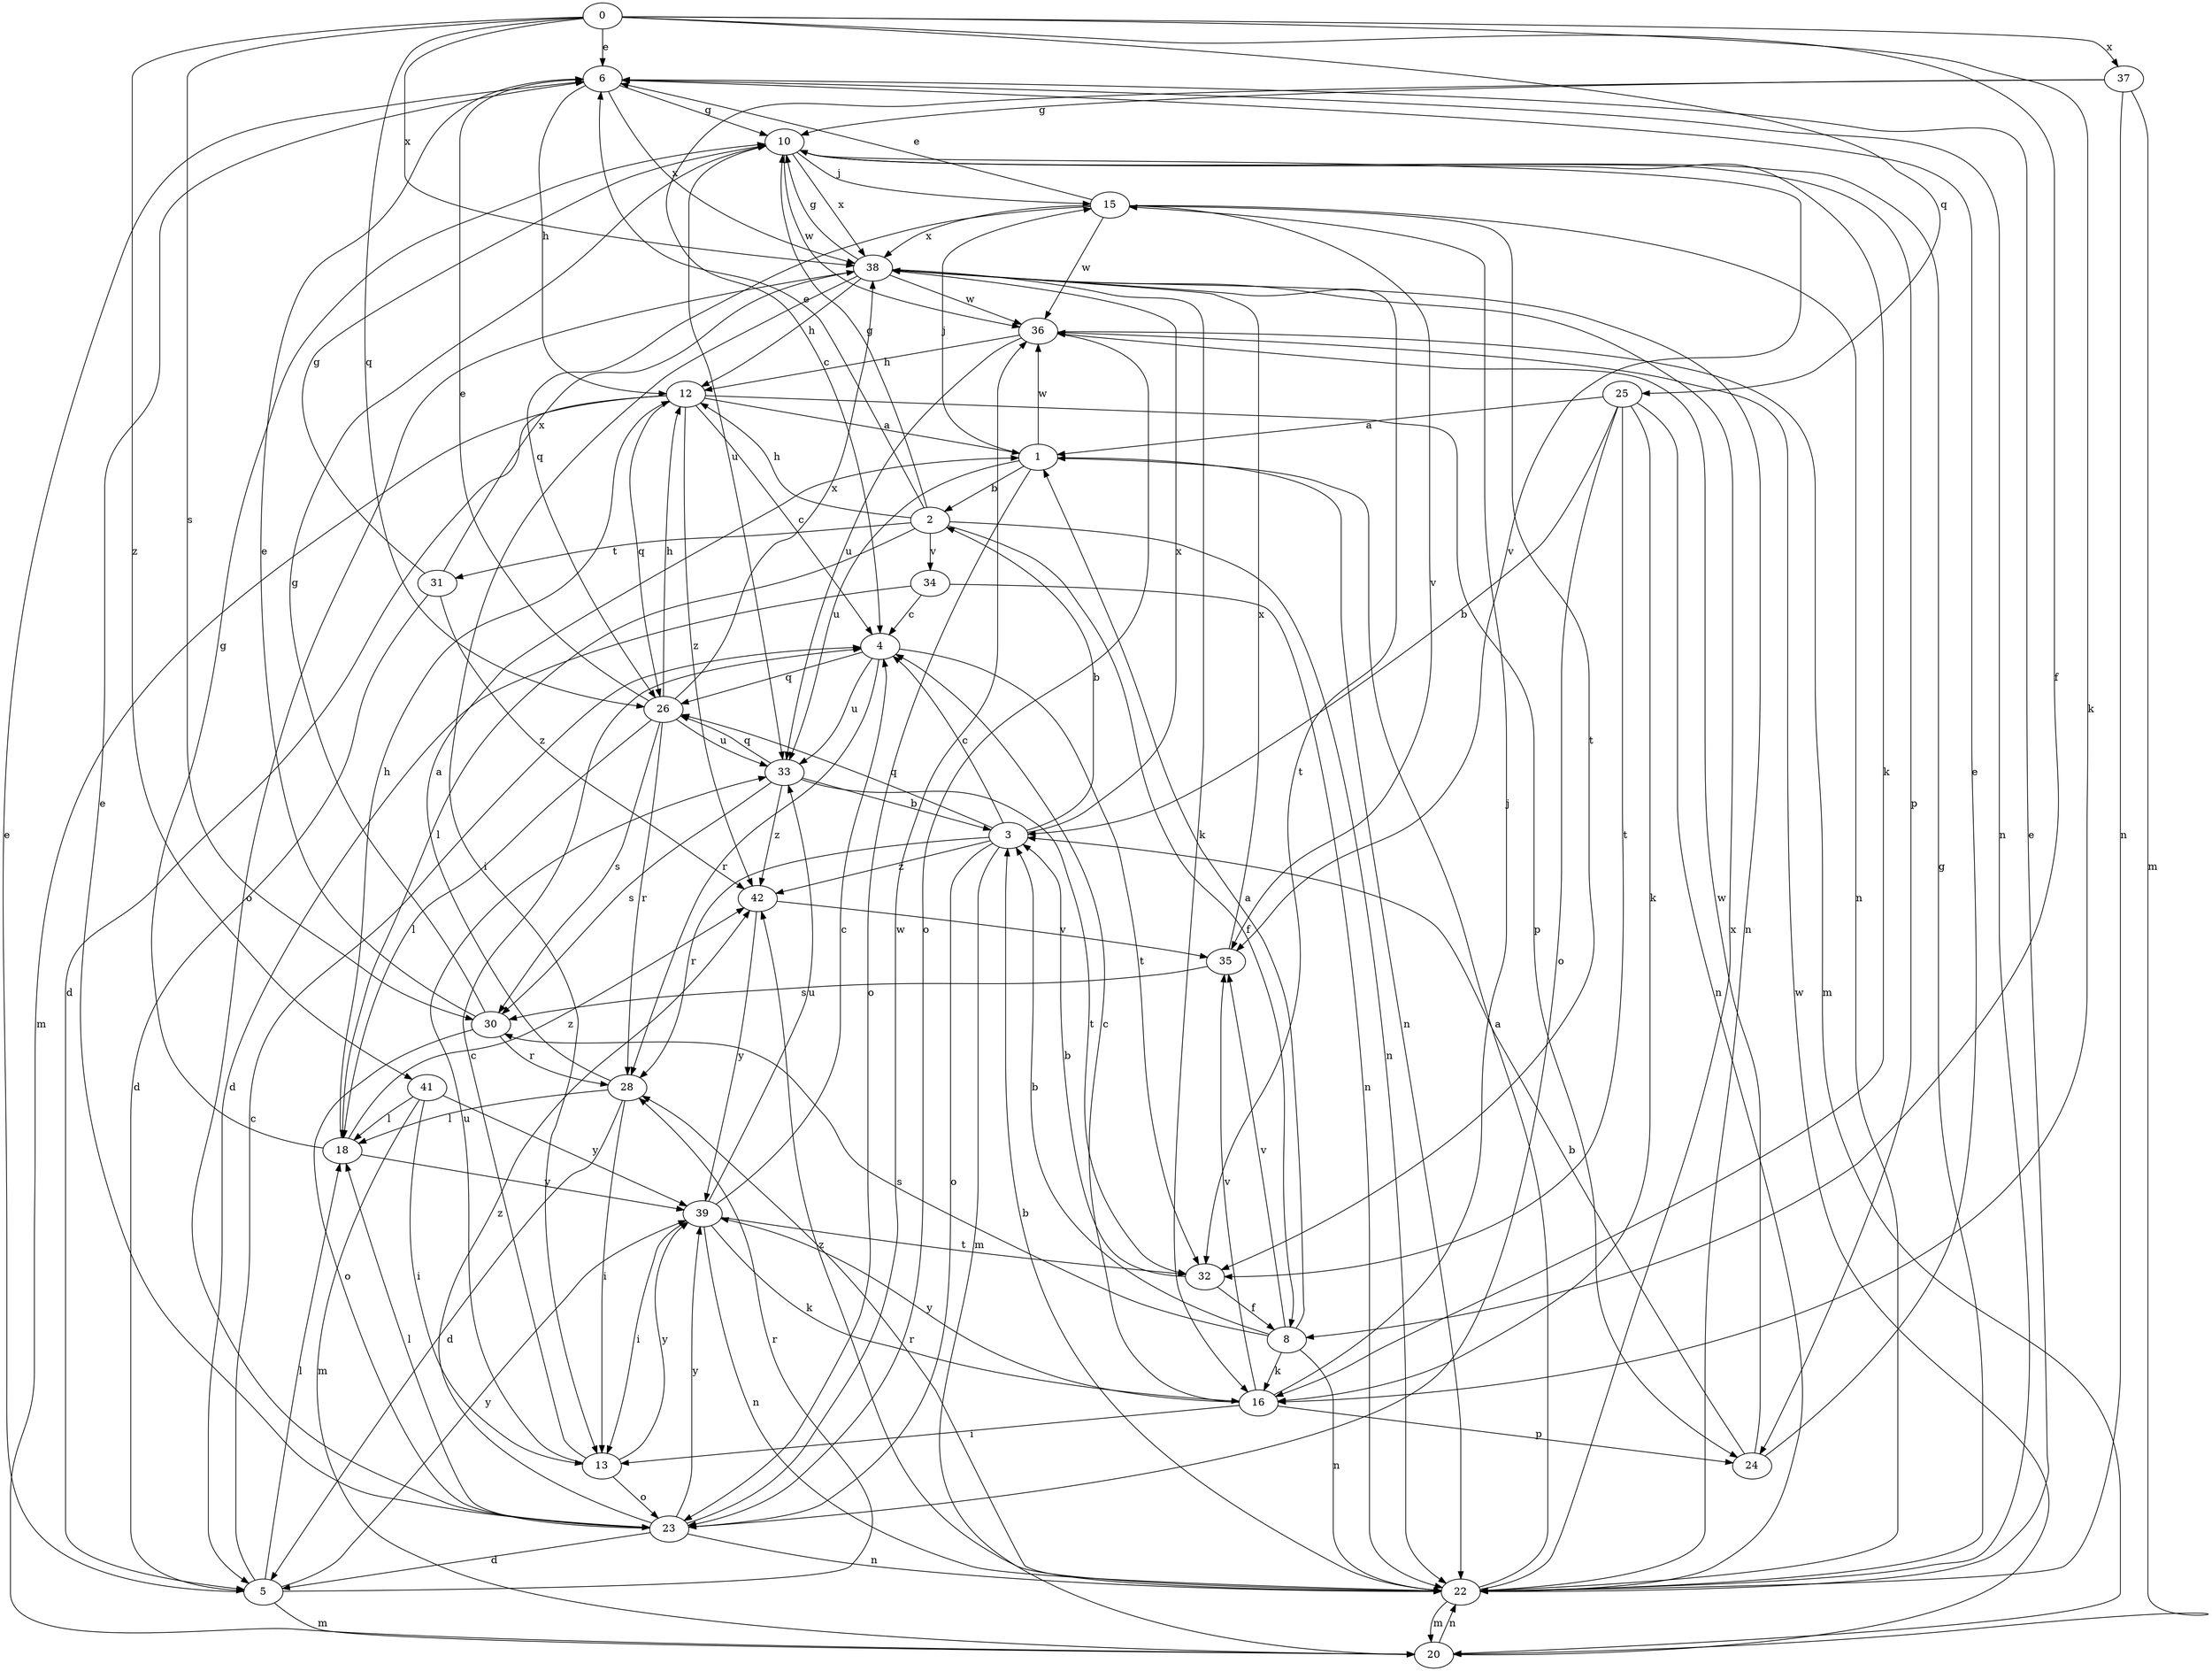 strict digraph  {
0;
1;
2;
3;
4;
5;
6;
8;
10;
12;
13;
15;
16;
18;
20;
22;
23;
24;
25;
26;
28;
30;
31;
32;
33;
34;
35;
36;
37;
38;
39;
41;
42;
0 -> 6  [label=e];
0 -> 8  [label=f];
0 -> 16  [label=k];
0 -> 25  [label=q];
0 -> 26  [label=q];
0 -> 30  [label=s];
0 -> 37  [label=x];
0 -> 38  [label=x];
0 -> 41  [label=z];
1 -> 2  [label=b];
1 -> 15  [label=j];
1 -> 22  [label=n];
1 -> 23  [label=o];
1 -> 33  [label=u];
1 -> 36  [label=w];
2 -> 6  [label=e];
2 -> 8  [label=f];
2 -> 10  [label=g];
2 -> 12  [label=h];
2 -> 18  [label=l];
2 -> 22  [label=n];
2 -> 31  [label=t];
2 -> 34  [label=v];
3 -> 2  [label=b];
3 -> 4  [label=c];
3 -> 20  [label=m];
3 -> 23  [label=o];
3 -> 26  [label=q];
3 -> 28  [label=r];
3 -> 38  [label=x];
3 -> 42  [label=z];
4 -> 26  [label=q];
4 -> 28  [label=r];
4 -> 32  [label=t];
4 -> 33  [label=u];
5 -> 4  [label=c];
5 -> 6  [label=e];
5 -> 18  [label=l];
5 -> 20  [label=m];
5 -> 28  [label=r];
5 -> 39  [label=y];
6 -> 10  [label=g];
6 -> 12  [label=h];
6 -> 22  [label=n];
6 -> 38  [label=x];
8 -> 1  [label=a];
8 -> 3  [label=b];
8 -> 16  [label=k];
8 -> 22  [label=n];
8 -> 30  [label=s];
8 -> 35  [label=v];
10 -> 15  [label=j];
10 -> 16  [label=k];
10 -> 24  [label=p];
10 -> 33  [label=u];
10 -> 35  [label=v];
10 -> 36  [label=w];
10 -> 38  [label=x];
12 -> 1  [label=a];
12 -> 4  [label=c];
12 -> 5  [label=d];
12 -> 20  [label=m];
12 -> 24  [label=p];
12 -> 26  [label=q];
12 -> 42  [label=z];
13 -> 4  [label=c];
13 -> 23  [label=o];
13 -> 33  [label=u];
13 -> 39  [label=y];
15 -> 6  [label=e];
15 -> 22  [label=n];
15 -> 26  [label=q];
15 -> 32  [label=t];
15 -> 35  [label=v];
15 -> 36  [label=w];
15 -> 38  [label=x];
16 -> 4  [label=c];
16 -> 13  [label=i];
16 -> 15  [label=j];
16 -> 24  [label=p];
16 -> 35  [label=v];
16 -> 39  [label=y];
18 -> 10  [label=g];
18 -> 12  [label=h];
18 -> 39  [label=y];
18 -> 42  [label=z];
20 -> 22  [label=n];
20 -> 36  [label=w];
22 -> 1  [label=a];
22 -> 3  [label=b];
22 -> 6  [label=e];
22 -> 10  [label=g];
22 -> 20  [label=m];
22 -> 28  [label=r];
22 -> 38  [label=x];
22 -> 42  [label=z];
23 -> 5  [label=d];
23 -> 6  [label=e];
23 -> 18  [label=l];
23 -> 22  [label=n];
23 -> 36  [label=w];
23 -> 39  [label=y];
23 -> 42  [label=z];
24 -> 3  [label=b];
24 -> 6  [label=e];
24 -> 36  [label=w];
25 -> 1  [label=a];
25 -> 3  [label=b];
25 -> 16  [label=k];
25 -> 22  [label=n];
25 -> 23  [label=o];
25 -> 32  [label=t];
26 -> 6  [label=e];
26 -> 12  [label=h];
26 -> 18  [label=l];
26 -> 28  [label=r];
26 -> 30  [label=s];
26 -> 33  [label=u];
26 -> 38  [label=x];
28 -> 1  [label=a];
28 -> 5  [label=d];
28 -> 13  [label=i];
28 -> 18  [label=l];
30 -> 6  [label=e];
30 -> 10  [label=g];
30 -> 23  [label=o];
30 -> 28  [label=r];
31 -> 5  [label=d];
31 -> 10  [label=g];
31 -> 38  [label=x];
31 -> 42  [label=z];
32 -> 3  [label=b];
32 -> 8  [label=f];
33 -> 3  [label=b];
33 -> 26  [label=q];
33 -> 30  [label=s];
33 -> 32  [label=t];
33 -> 42  [label=z];
34 -> 4  [label=c];
34 -> 5  [label=d];
34 -> 22  [label=n];
35 -> 30  [label=s];
35 -> 38  [label=x];
36 -> 12  [label=h];
36 -> 20  [label=m];
36 -> 23  [label=o];
36 -> 33  [label=u];
37 -> 4  [label=c];
37 -> 10  [label=g];
37 -> 20  [label=m];
37 -> 22  [label=n];
38 -> 10  [label=g];
38 -> 12  [label=h];
38 -> 13  [label=i];
38 -> 16  [label=k];
38 -> 22  [label=n];
38 -> 23  [label=o];
38 -> 32  [label=t];
38 -> 36  [label=w];
39 -> 4  [label=c];
39 -> 13  [label=i];
39 -> 16  [label=k];
39 -> 22  [label=n];
39 -> 32  [label=t];
39 -> 33  [label=u];
41 -> 13  [label=i];
41 -> 18  [label=l];
41 -> 20  [label=m];
41 -> 39  [label=y];
42 -> 35  [label=v];
42 -> 39  [label=y];
}
